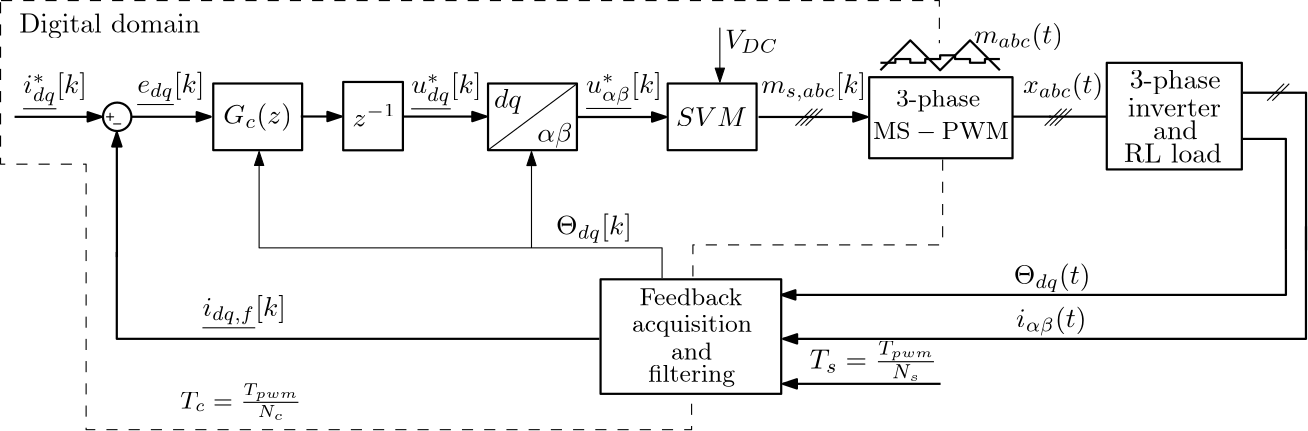 <?xml version="1.0"?>
<!DOCTYPE ipe SYSTEM "ipe.dtd">
<ipe version="70215" creator="Ipe 7.2.15">
<info created="D:20200501134231" modified="D:20210117120021"/>
<ipestyle name="basic">
<symbol name="arrow/arc(spx)">
<path stroke="sym-stroke" fill="sym-stroke" pen="sym-pen">
0 0 m
-1 0.333 l
-1 -0.333 l
0 0 l
0 0 l
0 0 l
0 0 l
0 0 l
0 0 l
0 0 l
0 0 l
0 0 l
0 0 l
0 0 l
0 0 l
0 0 l
0 0 l
0 0 l
0 0 l
0 0 l
0 0 l
0 0 l
0 0 l
0 0 l
0 0 l
0 0 l
0 0 l
0 0 l
0 0 l
0 0 l
0 0 l
0 0 l
h
</path>
</symbol>
<symbol name="arrow/farc(spx)">
<path stroke="sym-stroke" fill="white" pen="sym-pen">
0 0 m
-1 0.333 l
-1 -0.333 l
0 0 l
0 0 l
0 0 l
0 0 l
0 0 l
0 0 l
0 0 l
0 0 l
0 0 l
0 0 l
0 0 l
0 0 l
0 0 l
0 0 l
0 0 l
0 0 l
0 0 l
0 0 l
0 0 l
0 0 l
0 0 l
0 0 l
0 0 l
0 0 l
0 0 l
0 0 l
0 0 l
0 0 l
0 0 l
h
</path>
</symbol>
<symbol name="arrow/ptarc(spx)">
<path stroke="sym-stroke" fill="sym-stroke" pen="sym-pen">
0 0 m
-1 0.333 l
-0.8 0 l
-1 -0.333 l
0 0 l
0 0 l
0 0 l
0 0 l
0 0 l
0 0 l
0 0 l
0 0 l
0 0 l
0 0 l
0 0 l
0 0 l
0 0 l
0 0 l
0 0 l
0 0 l
0 0 l
0 0 l
0 0 l
0 0 l
0 0 l
0 0 l
0 0 l
0 0 l
0 0 l
0 0 l
0 0 l
0 0 l
0 0 l
h
</path>
</symbol>
<symbol name="arrow/fptarc(spx)">
<path stroke="sym-stroke" fill="white" pen="sym-pen">
0 0 m
-1 0.333 l
-0.8 0 l
-1 -0.333 l
0 0 l
0 0 l
0 0 l
0 0 l
0 0 l
0 0 l
0 0 l
0 0 l
0 0 l
0 0 l
0 0 l
0 0 l
0 0 l
0 0 l
0 0 l
0 0 l
0 0 l
0 0 l
0 0 l
0 0 l
0 0 l
0 0 l
0 0 l
0 0 l
0 0 l
0 0 l
0 0 l
0 0 l
0 0 l
h
</path>
</symbol>
<symbol name="mark/circle(sx)" transformations="translations">
<path fill="sym-stroke">
0.6 0 0 0.6 0 0 e
0.4 0 0 0.4 0 0 e
</path>
</symbol>
<symbol name="mark/disk(sx)" transformations="translations">
<path fill="sym-stroke">
0.6 0 0 0.6 0 0 e
</path>
</symbol>
<symbol name="mark/fdisk(sfx)" transformations="translations">
<group>
<path fill="sym-fill">
0.5 0 0 0.5 0 0 e
</path>
<path fill="sym-stroke" fillrule="eofill">
0.6 0 0 0.6 0 0 e
0.4 0 0 0.4 0 0 e
</path>
</group>
</symbol>
<symbol name="mark/box(sx)" transformations="translations">
<path fill="sym-stroke" fillrule="eofill">
-0.6 -0.6 m
0.6 -0.6 l
0.6 0.6 l
-0.6 0.6 l
-0.6 -0.6 l
-0.6 -0.6 l
-0.6 -0.6 l
-0.6 -0.6 l
-0.6 -0.6 l
-0.6 -0.6 l
-0.6 -0.6 l
-0.6 -0.6 l
-0.6 -0.6 l
-0.6 -0.6 l
-0.6 -0.6 l
-0.6 -0.6 l
-0.6 -0.6 l
-0.6 -0.6 l
-0.6 -0.6 l
-0.6 -0.6 l
-0.6 -0.6 l
-0.6 -0.6 l
-0.6 -0.6 l
-0.6 -0.6 l
-0.6 -0.6 l
-0.6 -0.6 l
-0.6 -0.6 l
-0.6 -0.6 l
-0.6 -0.6 l
-0.6 -0.6 l
-0.6 -0.6 l
-0.6 -0.6 l
-0.6 -0.6 l
h
-0.4 -0.4 m
0.4 -0.4 l
0.4 0.4 l
-0.4 0.4 l
-0.4 -0.4 l
-0.4 -0.4 l
-0.4 -0.4 l
-0.4 -0.4 l
-0.4 -0.4 l
-0.4 -0.4 l
-0.4 -0.4 l
-0.4 -0.4 l
-0.4 -0.4 l
-0.4 -0.4 l
-0.4 -0.4 l
-0.4 -0.4 l
-0.4 -0.4 l
-0.4 -0.4 l
-0.4 -0.4 l
-0.4 -0.4 l
-0.4 -0.4 l
-0.4 -0.4 l
-0.4 -0.4 l
-0.4 -0.4 l
-0.4 -0.4 l
-0.4 -0.4 l
-0.4 -0.4 l
-0.4 -0.4 l
-0.4 -0.4 l
-0.4 -0.4 l
-0.4 -0.4 l
-0.4 -0.4 l
-0.4 -0.4 l
h
</path>
</symbol>
<symbol name="mark/square(sx)" transformations="translations">
<path fill="sym-stroke">
-0.6 -0.6 m
0.6 -0.6 l
0.6 0.6 l
-0.6 0.6 l
-0.6 -0.6 l
-0.6 -0.6 l
-0.6 -0.6 l
-0.6 -0.6 l
-0.6 -0.6 l
-0.6 -0.6 l
-0.6 -0.6 l
-0.6 -0.6 l
-0.6 -0.6 l
-0.6 -0.6 l
-0.6 -0.6 l
-0.6 -0.6 l
-0.6 -0.6 l
-0.6 -0.6 l
-0.6 -0.6 l
-0.6 -0.6 l
-0.6 -0.6 l
-0.6 -0.6 l
-0.6 -0.6 l
-0.6 -0.6 l
-0.6 -0.6 l
-0.6 -0.6 l
-0.6 -0.6 l
-0.6 -0.6 l
-0.6 -0.6 l
-0.6 -0.6 l
-0.6 -0.6 l
-0.6 -0.6 l
-0.6 -0.6 l
h
</path>
</symbol>
<symbol name="mark/fsquare(sfx)" transformations="translations">
<group>
<path fill="sym-fill">
-0.5 -0.5 m
0.5 -0.5 l
0.5 0.5 l
-0.5 0.5 l
-0.5 -0.5 l
-0.5 -0.5 l
-0.5 -0.5 l
-0.5 -0.5 l
-0.5 -0.5 l
-0.5 -0.5 l
-0.5 -0.5 l
-0.5 -0.5 l
-0.5 -0.5 l
-0.5 -0.5 l
-0.5 -0.5 l
-0.5 -0.5 l
-0.5 -0.5 l
-0.5 -0.5 l
-0.5 -0.5 l
-0.5 -0.5 l
-0.5 -0.5 l
-0.5 -0.5 l
-0.5 -0.5 l
-0.5 -0.5 l
-0.5 -0.5 l
-0.5 -0.5 l
-0.5 -0.5 l
-0.5 -0.5 l
-0.5 -0.5 l
-0.5 -0.5 l
-0.5 -0.5 l
-0.5 -0.5 l
-0.5 -0.5 l
h
</path>
<path fill="sym-stroke" fillrule="eofill">
-0.6 -0.6 m
0.6 -0.6 l
0.6 0.6 l
-0.6 0.6 l
-0.6 -0.6 l
-0.6 -0.6 l
-0.6 -0.6 l
-0.6 -0.6 l
-0.6 -0.6 l
-0.6 -0.6 l
-0.6 -0.6 l
-0.6 -0.6 l
-0.6 -0.6 l
-0.6 -0.6 l
-0.6 -0.6 l
-0.6 -0.6 l
-0.6 -0.6 l
-0.6 -0.6 l
-0.6 -0.6 l
-0.6 -0.6 l
-0.6 -0.6 l
-0.6 -0.6 l
-0.6 -0.6 l
-0.6 -0.6 l
-0.6 -0.6 l
-0.6 -0.6 l
-0.6 -0.6 l
-0.6 -0.6 l
-0.6 -0.6 l
-0.6 -0.6 l
-0.6 -0.6 l
-0.6 -0.6 l
-0.6 -0.6 l
h
-0.4 -0.4 m
0.4 -0.4 l
0.4 0.4 l
-0.4 0.4 l
-0.4 -0.4 l
-0.4 -0.4 l
-0.4 -0.4 l
-0.4 -0.4 l
-0.4 -0.4 l
-0.4 -0.4 l
-0.4 -0.4 l
-0.4 -0.4 l
-0.4 -0.4 l
-0.4 -0.4 l
-0.4 -0.4 l
-0.4 -0.4 l
-0.4 -0.4 l
-0.4 -0.4 l
-0.4 -0.4 l
-0.4 -0.4 l
-0.4 -0.4 l
-0.4 -0.4 l
-0.4 -0.4 l
-0.4 -0.4 l
-0.4 -0.4 l
-0.4 -0.4 l
-0.4 -0.4 l
-0.4 -0.4 l
-0.4 -0.4 l
-0.4 -0.4 l
-0.4 -0.4 l
-0.4 -0.4 l
-0.4 -0.4 l
h
</path>
</group>
</symbol>
<symbol name="mark/cross(sx)" transformations="translations">
<group>
<path fill="sym-stroke">
-0.43 -0.57 m
0.57 0.43 l
0.43 0.57 l
-0.57 -0.43 l
-0.43 -0.57 l
-0.43 -0.57 l
-0.43 -0.57 l
-0.43 -0.57 l
-0.43 -0.57 l
-0.43 -0.57 l
-0.43 -0.57 l
-0.43 -0.57 l
-0.43 -0.57 l
-0.43 -0.57 l
-0.43 -0.57 l
-0.43 -0.57 l
-0.43 -0.57 l
-0.43 -0.57 l
-0.43 -0.57 l
-0.43 -0.57 l
-0.43 -0.57 l
-0.43 -0.57 l
-0.43 -0.57 l
-0.43 -0.57 l
-0.43 -0.57 l
-0.43 -0.57 l
-0.43 -0.57 l
-0.43 -0.57 l
-0.43 -0.57 l
-0.43 -0.57 l
-0.43 -0.57 l
-0.43 -0.57 l
-0.43 -0.57 l
h
</path>
<path fill="sym-stroke">
-0.43 0.57 m
0.57 -0.43 l
0.43 -0.57 l
-0.57 0.43 l
-0.43 0.57 l
-0.43 0.57 l
-0.43 0.57 l
-0.43 0.57 l
-0.43 0.57 l
-0.43 0.57 l
-0.43 0.57 l
-0.43 0.57 l
-0.43 0.57 l
-0.43 0.57 l
-0.43 0.57 l
-0.43 0.57 l
-0.43 0.57 l
-0.43 0.57 l
-0.43 0.57 l
-0.43 0.57 l
-0.43 0.57 l
-0.43 0.57 l
-0.43 0.57 l
-0.43 0.57 l
-0.43 0.57 l
-0.43 0.57 l
-0.43 0.57 l
-0.43 0.57 l
-0.43 0.57 l
-0.43 0.57 l
-0.43 0.57 l
-0.43 0.57 l
-0.43 0.57 l
h
</path>
</group>
</symbol>
<symbol name="arrow/fnormal(spx)">
<path stroke="sym-stroke" fill="white" pen="sym-pen">
0 0 m
-1 0.333 l
-1 -0.333 l
0 0 l
0 0 l
0 0 l
0 0 l
0 0 l
0 0 l
0 0 l
0 0 l
0 0 l
0 0 l
0 0 l
0 0 l
0 0 l
0 0 l
0 0 l
0 0 l
0 0 l
0 0 l
0 0 l
0 0 l
0 0 l
0 0 l
0 0 l
0 0 l
0 0 l
0 0 l
0 0 l
0 0 l
0 0 l
h
</path>
</symbol>
<symbol name="arrow/pointed(spx)">
<path stroke="sym-stroke" fill="sym-stroke" pen="sym-pen">
0 0 m
-1 0.333 l
-0.8 0 l
-1 -0.333 l
0 0 l
0 0 l
0 0 l
0 0 l
0 0 l
0 0 l
0 0 l
0 0 l
0 0 l
0 0 l
0 0 l
0 0 l
0 0 l
0 0 l
0 0 l
0 0 l
0 0 l
0 0 l
0 0 l
0 0 l
0 0 l
0 0 l
0 0 l
0 0 l
0 0 l
0 0 l
0 0 l
0 0 l
0 0 l
h
</path>
</symbol>
<symbol name="arrow/fpointed(spx)">
<path stroke="sym-stroke" fill="white" pen="sym-pen">
0 0 m
-1 0.333 l
-0.8 0 l
-1 -0.333 l
0 0 l
0 0 l
0 0 l
0 0 l
0 0 l
0 0 l
0 0 l
0 0 l
0 0 l
0 0 l
0 0 l
0 0 l
0 0 l
0 0 l
0 0 l
0 0 l
0 0 l
0 0 l
0 0 l
0 0 l
0 0 l
0 0 l
0 0 l
0 0 l
0 0 l
0 0 l
0 0 l
0 0 l
0 0 l
h
</path>
</symbol>
<symbol name="arrow/linear(spx)">
<path stroke="sym-stroke" pen="sym-pen">
-1 0.333 m
0 0 l
-1 -0.333 l
</path>
</symbol>
<symbol name="arrow/fdouble(spx)">
<path stroke="sym-stroke" fill="white" pen="sym-pen">
0 0 m
-1 0.333 l
-1 -0.333 l
0 0 l
0 0 l
0 0 l
0 0 l
0 0 l
0 0 l
0 0 l
0 0 l
0 0 l
0 0 l
0 0 l
0 0 l
0 0 l
0 0 l
0 0 l
0 0 l
0 0 l
0 0 l
0 0 l
0 0 l
0 0 l
0 0 l
0 0 l
0 0 l
0 0 l
0 0 l
0 0 l
0 0 l
0 0 l
h
-1 0 m
-2 0.333 l
-2 -0.333 l
-1 0 l
-1 0 l
-1 0 l
-1 0 l
-1 0 l
-1 0 l
-1 0 l
-1 0 l
-1 0 l
-1 0 l
-1 0 l
-1 0 l
-1 0 l
-1 0 l
-1 0 l
-1 0 l
-1 0 l
-1 0 l
-1 0 l
-1 0 l
-1 0 l
-1 0 l
-1 0 l
-1 0 l
-1 0 l
-1 0 l
-1 0 l
-1 0 l
-1 0 l
h
</path>
</symbol>
<symbol name="arrow/double(spx)">
<path stroke="sym-stroke" fill="sym-stroke" pen="sym-pen">
0 0 m
-1 0.333 l
-1 -0.333 l
0 0 l
0 0 l
0 0 l
0 0 l
0 0 l
0 0 l
0 0 l
0 0 l
0 0 l
0 0 l
0 0 l
0 0 l
0 0 l
0 0 l
0 0 l
0 0 l
0 0 l
0 0 l
0 0 l
0 0 l
0 0 l
0 0 l
0 0 l
0 0 l
0 0 l
0 0 l
0 0 l
0 0 l
0 0 l
h
-1 0 m
-2 0.333 l
-2 -0.333 l
-1 0 l
-1 0 l
-1 0 l
-1 0 l
-1 0 l
-1 0 l
-1 0 l
-1 0 l
-1 0 l
-1 0 l
-1 0 l
-1 0 l
-1 0 l
-1 0 l
-1 0 l
-1 0 l
-1 0 l
-1 0 l
-1 0 l
-1 0 l
-1 0 l
-1 0 l
-1 0 l
-1 0 l
-1 0 l
-1 0 l
-1 0 l
-1 0 l
-1 0 l
h
</path>
</symbol>
<pen name="heavier" value="0.8"/>
<pen name="fat" value="1.2"/>
<pen name="ultrafat" value="2"/>
<symbolsize name="large" value="5"/>
<symbolsize name="small" value="2"/>
<symbolsize name="tiny" value="1.1"/>
<arrowsize name="large" value="10"/>
<arrowsize name="small" value="5"/>
<arrowsize name="tiny" value="3"/>
<color name="red" value="1 0 0"/>
<color name="green" value="0 1 0"/>
<color name="blue" value="0 0 1"/>
<color name="yellow" value="1 1 0"/>
<color name="orange" value="1 0.647 0"/>
<color name="gold" value="1 0.843 0"/>
<color name="purple" value="0.627 0.125 0.941"/>
<color name="gray" value="0.745"/>
<color name="brown" value="0.647 0.165 0.165"/>
<color name="navy" value="0 0 0.502"/>
<color name="pink" value="1 0.753 0.796"/>
<color name="seagreen" value="0.18 0.545 0.341"/>
<color name="turquoise" value="0.251 0.878 0.816"/>
<color name="violet" value="0.933 0.51 0.933"/>
<color name="darkblue" value="0 0 0.545"/>
<color name="darkcyan" value="0 0.545 0.545"/>
<color name="darkgray" value="0.663"/>
<color name="darkgreen" value="0 0.392 0"/>
<color name="darkmagenta" value="0.545 0 0.545"/>
<color name="darkorange" value="1 0.549 0"/>
<color name="darkred" value="0.545 0 0"/>
<color name="lightblue" value="0.678 0.847 0.902"/>
<color name="lightcyan" value="0.878 1 1"/>
<color name="lightgray" value="0.827"/>
<color name="lightgreen" value="0.565 0.933 0.565"/>
<color name="lightyellow" value="1 1 0.878"/>
<dashstyle name="dashed" value="[4] 0"/>
<dashstyle name="dotted" value="[1 3] 0"/>
<dashstyle name="dash dotted" value="[4 2 1 2] 0"/>
<dashstyle name="dash dot dotted" value="[4 2 1 2 1 2] 0"/>
<textsize name="large" value="\large"/>
<textsize name="Large" value="\Large"/>
<textsize name="LARGE" value="\LARGE"/>
<textsize name="huge" value="\huge"/>
<textsize name="Huge" value="\Huge"/>
<textsize name="small" value="\small"/>
<textsize name="footnote" value="\footnotesize"/>
<textsize name="tiny" value="\tiny"/>
<textstyle name="center" begin="\begin{center}" end="\end{center}"/>
<textstyle name="itemize" begin="\begin{itemize}" end="\end{itemize}"/>
<textstyle name="item" begin="\begin{itemize}\item{}" end="\end{itemize}"/>
<gridsize name="4 pts" value="4"/>
<gridsize name="8 pts (~3 mm)" value="8"/>
<gridsize name="16 pts (~6 mm)" value="16"/>
<gridsize name="32 pts (~12 mm)" value="32"/>
<gridsize name="10 pts (~3.5 mm)" value="10"/>
<gridsize name="20 pts (~7 mm)" value="20"/>
<gridsize name="14 pts (~5 mm)" value="14"/>
<gridsize name="28 pts (~10 mm)" value="28"/>
<gridsize name="56 pts (~20 mm)" value="56"/>
<anglesize name="90 deg" value="90"/>
<anglesize name="60 deg" value="60"/>
<anglesize name="45 deg" value="45"/>
<anglesize name="30 deg" value="30"/>
<anglesize name="22.5 deg" value="22.5"/>
<opacity name="10%" value="0.1"/>
<opacity name="30%" value="0.3"/>
<opacity name="50%" value="0.5"/>
<opacity name="75%" value="0.75"/>
<tiling name="falling" angle="-60" step="4" width="1"/>
<tiling name="rising" angle="30" step="4" width="1"/>
</ipestyle>
<page>
<layer name="alpha"/>
<layer name="beta"/>
<view layers="alpha beta" active="alpha"/>
<group layer="alpha" clip="47.4357 768 m
47.4357 605.574 l
528 605.574 l
528 768 l
47.4357 768 l
h
">
<path matrix="1.3048 0 0 -0.508304 -132.604 1067.68" stroke="black" pen="heavier" arrow="normal/small">
144 684 m
168 684 l
</path>
<group matrix="1 0 0 1 -9.19232 0">
<text matrix="1 0 0 1 -16 4" transformations="translations" pos="168 716" stroke="black" type="label" width="24.712" height="7.473" depth="2.49" halign="center" valign="center" style="math">G_{c}(z)</text>
<path matrix="0.5 0 0 1 32 -16" stroke="black" pen="heavier">
208 748 m
208 724 l
272 724 l
272 748 l
208 748 l
208 748 l
208 748 l
208 748 l
208 748 l
208 748 l
208 748 l
208 748 l
208 748 l
208 748 l
208 748 l
208 748 l
208 748 l
208 748 l
208 748 l
208 748 l
208 748 l
208 748 l
208 748 l
208 748 l
208 748 l
208 748 l
208 748 l
208 748 l
208 748 l
208 748 l
208 748 l
208 748 l
208 748 l
208 748 l
h
</path>
</group>
<path matrix="-0.00103712 1.86767 -0.377797 0.00742655 350.684 395.472" stroke="black" pen="heavier" arrow="normal/small">
144 684 m
168 684 l
</path>
<text matrix="1 0 0 1 -44.3584 12.6621" transformations="translations" pos="168 716" stroke="black" type="label" width="24.221" height="7.475" depth="4.84" halign="right" valign="baseline" style="math">\underline{e_{dq}} [k]</text>
<text matrix="1 0 0 1 55.3417 12.4417" transformations="translations" pos="168 716" stroke="black" type="label" width="25.285" height="7.472" depth="6.17" halign="right" valign="baseline" style="math">\underline{u_{dq}^*} [k]</text>
<group matrix="0.64 0 0 0.64 25.6643 259.2">
<path matrix="1 0 0 1 -72 36" stroke="black" pen="heavier">
8 0 0 8 176 684 e
</path>
<group matrix="0.5 0 0 0.5 36 440">
<path stroke="black" cap="1" join="1">
124 560 m
132 560 l
</path>
<path matrix="0 1 -1 0 688 432" stroke="black" cap="1" join="1">
124 560 m
132 560 l
</path>
</group>
<group matrix="0.5 0 0 0.5 34 436">
<path matrix="1 0 0 1 12 0" stroke="black" cap="1" join="1">
124 560 m
132 560 l
</path>
</group>
</group>
<path matrix="1.06776 0 0 1.61213 62.057 -434.854" fill="white">
206.818 740.077 m
206.818 738.923 l
204.793 738.923 l
204.793 740.077 l
206.818 740.077 l
206.818 740.077 l
206.818 740.077 l
206.818 740.077 l
206.818 740.077 l
206.818 740.077 l
206.818 740.077 l
206.818 740.077 l
206.818 740.077 l
206.818 740.077 l
206.818 740.077 l
206.818 740.077 l
206.818 740.077 l
206.818 740.077 l
206.818 740.077 l
206.818 740.077 l
206.818 740.077 l
206.818 740.077 l
206.818 740.077 l
206.818 740.077 l
206.818 740.077 l
206.818 740.077 l
206.818 740.077 l
206.818 740.077 l
206.818 740.077 l
206.818 740.077 l
h
</path>
<text matrix="0.362827 0 0 1 75.8386 -98.6019" transformations="translations" pos="168 716" stroke="black" type="label" width="43.725" height="8.888" depth="4.04" halign="center" valign="center" size="small" style="math">T_c = \frac{T_{pwm}}{N_c} </text>
<path matrix="1 0 0 1 -52.7953 0" stroke="black">
123.093 634.088 m
123.093 634.088 l
123.093 634.088 l
123.093 634.088 l
123.093 634.088 l
123.093 634.088 l
123.093 634.088 l
123.093 634.088 l
123.093 634.088 l
123.093 634.088 l
123.093 634.088 l
123.093 634.088 l
123.093 634.088 l
123.093 634.088 l
123.093 634.088 l
123.093 634.088 l
123.093 634.088 l
123.093 634.088 l
123.093 634.088 l
123.093 634.088 l
123.093 634.088 l
123.093 634.088 l
h
</path>
<path matrix="1.06776 0 0 1.61213 61.127 -433.148" fill="white">
206.818 740.077 m
206.818 738.923 l
204.793 738.923 l
204.793 740.077 l
206.818 740.077 l
206.818 740.077 l
206.818 740.077 l
206.818 740.077 l
206.818 740.077 l
206.818 740.077 l
206.818 740.077 l
206.818 740.077 l
206.818 740.077 l
206.818 740.077 l
206.818 740.077 l
206.818 740.077 l
206.818 740.077 l
206.818 740.077 l
206.818 740.077 l
206.818 740.077 l
206.818 740.077 l
206.818 740.077 l
206.818 740.077 l
206.818 740.077 l
206.818 740.077 l
206.818 740.077 l
206.818 740.077 l
206.818 740.077 l
h
</path>
<path matrix="0 1 -1 0 1109.43 619.58" stroke="black" pen="heavier">
80 712 m
80 712 l
</path>
<text matrix="1 0 0 1 279.253 12.4501" transformations="translations" pos="168 716" stroke="black" type="label" width="28.924" height="7.473" depth="2.49" halign="right" valign="baseline" style="math">x_{abc} (t)</text>
<text matrix="1 0 0 1 -86.6321 12.4657" transformations="translations" pos="168 716" stroke="black" type="label" width="23.014" height="7.472" depth="6.17" halign="right" valign="baseline" style="math">\underline{i_{dq}^*} [k]</text>
<text matrix="1 0 0 1 -15.0441 -67.712" transformations="translations" pos="168 716" stroke="black" type="label" width="30.047" height="7.475" depth="4.84" halign="right" valign="baseline" style="math">\underline{i_{dq,f}} [k]</text>
<path matrix="0.762205 0 0 -248.236 22.4505 179459.62" stroke="black" pen="heavier" arrow="normal/small">
98.4519 720.039 m
135.672 720.039 l
</path>
<path matrix="0.83301 0 0 12.3858 55.1215 -8197.43" stroke="black" pen="heavier" arrow="normal/small">
167.962 719.98 m
204.019 719.98 l
</path>
<path matrix="-2.56126 0 0 2.487 1216.61 -652.748" stroke="black" pen="heavier">
300 552 m
308 552 l
308 552 l
</path>
<path matrix="-1.73801 0 0 0.238546 949.746 588.398" stroke="black" pen="heavier">
300 552 m
308 552 l
308 552 l
</path>
<group matrix="1 0 0 1 -32.2093 0">
<path matrix="0.5 0 0 1 153.939 -16.0004" stroke="black" pen="heavier">
208 748 m
208 724 l
272 724 l
272 748 l
208 748 l
208 748 l
208 748 l
208 748 l
208 748 l
208 748 l
208 748 l
208 748 l
208 748 l
208 748 l
208 748 l
208 748 l
208 748 l
208 748 l
208 748 l
208 748 l
208 748 l
208 748 l
208 748 l
208 748 l
208 748 l
208 748 l
208 748 l
208 748 l
208 748 l
208 748 l
208 748 l
208 748 l
208 748 l
208 748 l
208 748 l
h
</path>
<path stroke="black">
257.931 708.032 m
289.991 731.948 l
</path>
<text matrix="1 0 0 1 97.0429 9.72582" transformations="translations" pos="168 716" stroke="black" type="label" width="9.99" height="6.926" depth="1.93" halign="center" valign="center" style="math">dq</text>
<text matrix="1 0 0 1 113.981 -2.44078" transformations="translations" pos="168 716" stroke="black" type="label" width="12.571" height="6.926" depth="1.93" halign="center" valign="center" style="math">\alpha \beta</text>
</group>
<text matrix="1 0 0 1 120.329 12.577" transformations="translations" pos="168 716" stroke="black" type="label" width="27.292" height="7.472" depth="6.17" halign="right" valign="baseline" style="math">\underline{u_{\alpha \beta}^*} [k]</text>
<path matrix="0.887728 0 0 2.45737 108.675 -1049.32" stroke="black" pen="heavier" arrow="normal/small">
167.962 719.98 m
204.019 719.98 l
</path>
<path matrix="1.0843 0 0 -36.9548 140.996 27326.67" stroke="black" pen="heavier" arrow="normal/small">
167.962 719.98 m
204.019 719.98 l
</path>
<text matrix="1 0 0 1 193.869 12.5052" transformations="translations" pos="168 716" stroke="black" type="label" width="37.792" height="7.472" depth="2.85" halign="right" valign="baseline" style="math">m_{s,abc}[k]</text>
<group matrix="1 0 0 1 54.7473 0">
<path stroke="black">
281.641 716.813 m
287.754 722.926 l
</path>
<path matrix="1 0 0 1 1.84238 0.00021953" stroke="black">
281.641 716.813 m
287.754 722.926 l
</path>
<path matrix="1 0 0 1 3.64337 -0.00005891" stroke="black">
281.641 716.813 m
287.754 722.926 l
</path>
</group>
<group matrix="1 0 0 1 144.482 -0.0001087">
<path stroke="black">
281.641 716.813 m
287.754 722.926 l
</path>
<path matrix="1 0 0 1 1.84238 0.00021953" stroke="black">
281.641 716.813 m
287.754 722.926 l
</path>
<path matrix="1 0 0 1 3.64337 -0.00005891" stroke="black">
281.641 716.813 m
287.754 722.926 l
</path>
</group>
<path matrix="2.39681 0 0 1.01085 -599.112 -7.29155" stroke="black" pen="heavier">
457.467 711.627 m
463.976 711.627 l
463.976 672.111 l
</path>
<path matrix="1.64686 0 0 1 -256.139 0" stroke="black" pen="heavier">
457.622 728.673 m
471.414 728.673 l
471.414 671.956 l
</path>
<text matrix="-0.999966 0.00821384 -0.00821384 -0.999966 504.133 1459.14" transformations="translations" pos="168 716" stroke="black" type="label" width="19.241" height="6.812" depth="1.49" halign="right" valign="baseline" style="math">V_{DC}</text>
<path matrix="8.95563 0 0 0.674104 -3692.4 219.066" stroke="black" pen="heavier" arrow="normal/small">
469.578 672.195 m
469.578 648.018 l
449.301 648.018 l
</path>
<path matrix="6.19088 0 0 0.994253 -2450.66 12.3346" stroke="black" pen="heavier" arrow="normal/small">
479.874 672.093 m
479.874 631.359 l
449.476 631.359 l
</path>
<text matrix="1 0 0 1 274.629 -56.2047" transformations="translations" pos="168 716" stroke="black" type="label" width="27.642" height="7.472" depth="2.85" halign="right" valign="baseline" style="math">\Theta_{dq}(t)</text>
<text matrix="1 0 0 1 273.167 -71.7663" transformations="translations" pos="168 716" stroke="black" type="label" width="25.332" height="7.472" depth="2.85" halign="right" valign="baseline" style="math">i_{\alpha \beta} (t)</text>
<text matrix="1 0 0 1 109.537 -38.3953" transformations="translations" pos="168 716" stroke="black" type="label" width="27.331" height="7.472" depth="2.85" halign="right" valign="baseline" style="math">\Theta_{dq} [k]</text>
<group matrix="1 0 0 1 44.3006 0.324587">
<path matrix="1 0 0 1 180.274 8.67751" stroke="black">
281.641 716.813 m
287.754 722.926 l
</path>
<path matrix="1 0 0 1 182.117 8.67773" stroke="black">
281.641 716.813 m
287.754 722.926 l
</path>
</group>
<path matrix="0.538497 0 0 0.883478 81.8387 82.2225" stroke="black" arrow="normal/small">
383.56 656.207 m
383.56 668.499 l
114.169 668.499 l
114.169 707.731 l
</path>
<path matrix="0.33195 0 0 0.889249 181.09 78.3513" stroke="black" arrow="normal/small">
181.604 668.448 m
181.604 707.454 l
</path>
<path matrix="1.04852 0 0 1.05217 20.843 -33.3949" stroke="black" pen="heavier">
233.646 640.085 m
67.9439 640.085 l
67.9439 669.803 l
</path>
<group matrix="1 0 0 1 53.3563 0">
<path matrix="0.084 0 0 0.084 308.254 709.89" stroke="black" pen="heavier">
64 320 m
192 448 l
320 320 l
448 448 l
576 320 l
</path>
<path matrix="0.084 0 0 0.084 308.254 712.578" stroke="black" pen="heavier">
64 320 m
128 320 l
128 336 l
192 336 l
192 320 l
256 320 l
256 336 l
320 336 l
320 352 l
384 352 l
384 336 l
448 336 l
448 320 l
512 320 l
512 336 l
576 336 l
576 336 l
</path>
</group>
<path matrix="0.838528 0 0 0.988001 90.7581 -3.61943" stroke="black" pen="heavier">
426.607 752.086 m
426.607 713.231 l
484.587 713.231 l
484.587 752.086 l
426.607 752.086 l
426.607 752.086 l
426.607 752.086 l
426.607 752.086 l
426.607 752.086 l
h
</path>
<group matrix="1 0 0 1 44.5473 0">
<text matrix="0 1 -1 0 1210.17 560.367" transformations="translations" pos="169.797 781.645" stroke="black" type="label" width="32.711" height="6.926" depth="1.93" halign="center" valign="baseline">3-phase</text>
<text matrix="0 1 -1 0 1209.92 550.295" transformations="translations" pos="169.797 781.645" stroke="black" type="label" width="33.541" height="6.654" depth="0" halign="center" valign="baseline">inverter</text>
<text matrix="0 1 -1 0 1210.28 542.121" transformations="translations" pos="169.797 781.645" stroke="black" type="label" width="16.051" height="6.918" depth="0" halign="center" valign="baseline">and</text>
<text matrix="0 1 -1 0 1209.32 533.803" transformations="translations" pos="169.797 781.645" stroke="black" type="label" width="35.146" height="6.918" depth="0" halign="center" valign="baseline">RL load</text>
</group>
<path matrix="6.11985 0 0 0.501703 -802.208 397.152" stroke="black" rarrow="normal/small">
181.604 668.448 m
181.604 707.454 l
</path>
<path matrix="1.11083 0 0 2.69249 24.0101 -1264.23" stroke="black" dash="dashed">
23.7559 752.495 m
327.863 752.495 l
327.863 746.793 l
</path>
<text matrix="1 0 0 1 -78.4468 36.8912" transformations="translations" pos="168 716" stroke="black" type="label" width="65.172" height="6.926" depth="1.93" halign="center" valign="center">Digital domain</text>
<path matrix="1.01604 0 0 1.71787 54.9057 -623.466" stroke="black" pen="heavier">
208 748 m
208 724 l
272 724 l
272 748 l
208 748 l
208 748 l
208 748 l
208 748 l
208 748 l
208 748 l
208 748 l
208 748 l
208 748 l
208 748 l
208 748 l
208 748 l
208 748 l
208 748 l
208 748 l
208 748 l
208 748 l
208 748 l
208 748 l
208 748 l
208 748 l
208 748 l
208 748 l
208 748 l
208 748 l
208 748 l
208 748 l
208 748 l
208 748 l
208 748 l
208 748 l
208 748 l
h
</path>
<group matrix="1 0 0 1 -6.21863 0">
<text matrix="0.580523 0 0 1.6 207.472 -490.343" transformations="translations" pos="168 716" stroke="black" type="label" width="36.996" height="6.227" depth="0" halign="center" valign="center" size="small">Feedback</text>
<text matrix="0.580523 0 0 1.6 207.86 -500.857" transformations="translations" pos="168 716" stroke="black" type="label" width="43.312" height="6.003" depth="1.74" halign="center" valign="center" size="small">acquisition</text>
<text matrix="0.580523 0 0 1.6 207.737 -509.81" transformations="translations" pos="168 716" stroke="black" type="label" width="14.847" height="6.227" depth="0" halign="center" valign="center" size="small">and</text>
<text matrix="0.580523 0 0 1.6 207.737 -518.731" transformations="translations" pos="168 716" stroke="black" type="label" width="31.254" height="6.23" depth="1.74" halign="center" valign="center" size="small">filtering</text>
</group>
<path matrix="1.12722 0 0 1.00277 -34.3583 -2.10623" stroke="black" dash="dashed">
75.0475 761.259 m
75.0475 703.114 l
102.373 703.114 l
102.373 607.795 l
295.746 607.795 l
295.746 619.556 l
</path>
<path matrix="1.11217 0 0 0.995021 -33.5942 3.29441" stroke="black" dash="dashed">
380.323 704.84 m
380.323 673.957 l
299.483 673.957 l
299.483 661.67 l
</path>
<group matrix="1 0 0 1 -54.4184 -79.4447">
<text matrix="1 0 0 1 71.209 84" transformations="translations" pos="168 716" stroke="black" type="label" width="15.767" height="8.11" depth="0" halign="center" valign="center" style="math">z^{-1}</text>
<path matrix="0.335775 0 0 1.02553 158.171 44.9003" stroke="black" pen="heavier">
208 748 m
208 724 l
272 724 l
272 748 l
208 748 l
208 748 l
208 748 l
208 748 l
208 748 l
208 748 l
208 748 l
208 748 l
208 748 l
208 748 l
208 748 l
208 748 l
208 748 l
208 748 l
208 748 l
208 748 l
208 748 l
208 748 l
208 748 l
208 748 l
208 748 l
208 748 l
208 748 l
208 748 l
208 748 l
208 748 l
208 748 l
208 748 l
208 748 l
208 748 l
208 748 l
h
</path>
</group>
<text matrix="1 0 0 1 264.678 30.4136" transformations="translations" pos="168 716" stroke="black" type="label" width="31.977" height="7.473" depth="2.49" halign="right" valign="baseline" style="math">m_{abc}(t)</text>
<group matrix="1 0 0 1 7.36483 0">
<text matrix="0.362827 0 0 1 322.004 -1.29491" transformations="translations" pos="168 716" stroke="black" type="label" width="52.088" height="6.127" depth="0.83" halign="center" valign="center" size="small">$\mathrm{MS-PWM}$
</text>
<path matrix="0.806393 0 0 1.21514 187.841 -174.662" stroke="black" pen="heavier">
208 748 m
208 724 l
272 724 l
272 748 l
208 748 l
208 748 l
208 748 l
208 748 l
208 748 l
208 748 l
208 748 l
208 748 l
208 748 l
208 748 l
208 748 l
208 748 l
208 748 l
208 748 l
208 748 l
208 748 l
208 748 l
208 748 l
208 748 l
208 748 l
208 748 l
208 748 l
208 748 l
208 748 l
208 748 l
208 748 l
208 748 l
208 748 l
208 748 l
208 748 l
208 748 l
h
</path>
<text matrix="0.362827 0 0 1 320.976 9.9332" transformations="translations" pos="168 716" stroke="black" type="label" width="33.332" height="6.23" depth="1.74" halign="center" valign="center" size="small">3-phase
</text>
</group>
<group matrix="1 0 0 1 6.16969 0">
<text matrix="1 0 0 1 131.997 4.00041" transformations="translations" pos="168 716" stroke="black" type="label" width="25.46" height="6.808" depth="0" halign="center" valign="center" style="math">SVM</text>
<path matrix="0.5 0 0 1 180.236 -15.9996" stroke="black" pen="heavier">
208 748 m
208 724 l
272 724 l
272 748 l
208 748 l
208 748 l
208 748 l
208 748 l
208 748 l
208 748 l
208 748 l
208 748 l
208 748 l
208 748 l
208 748 l
208 748 l
208 748 l
208 748 l
208 748 l
208 748 l
208 748 l
208 748 l
208 748 l
208 748 l
208 748 l
208 748 l
208 748 l
208 748 l
208 748 l
208 748 l
208 748 l
208 748 l
208 748 l
208 748 l
208 748 l
h
</path>
</group>
<path matrix="0.405122 0 0 13.5809 90.2654 -9057.86" stroke="black" pen="heavier" arrow="normal/small">
167.962 719.98 m
204.019 719.98 l
</path>
<path matrix="1.53224 0 0 26.0377 -176.66 -15619.8" stroke="black" pen="heavier" arrow="normal/small">
368.941 623.852 m
331.917 623.852 l
</path>
<text matrix="1 0 0 1 219.455 -86.651" transformations="translations" pos="168 716" stroke="black" type="label" width="45.921" height="9.821" depth="4.43" halign="right" valign="baseline" style="math">T_s = \frac{T_{pwm}}{N_s}</text>
</group>
</page>
</ipe>
